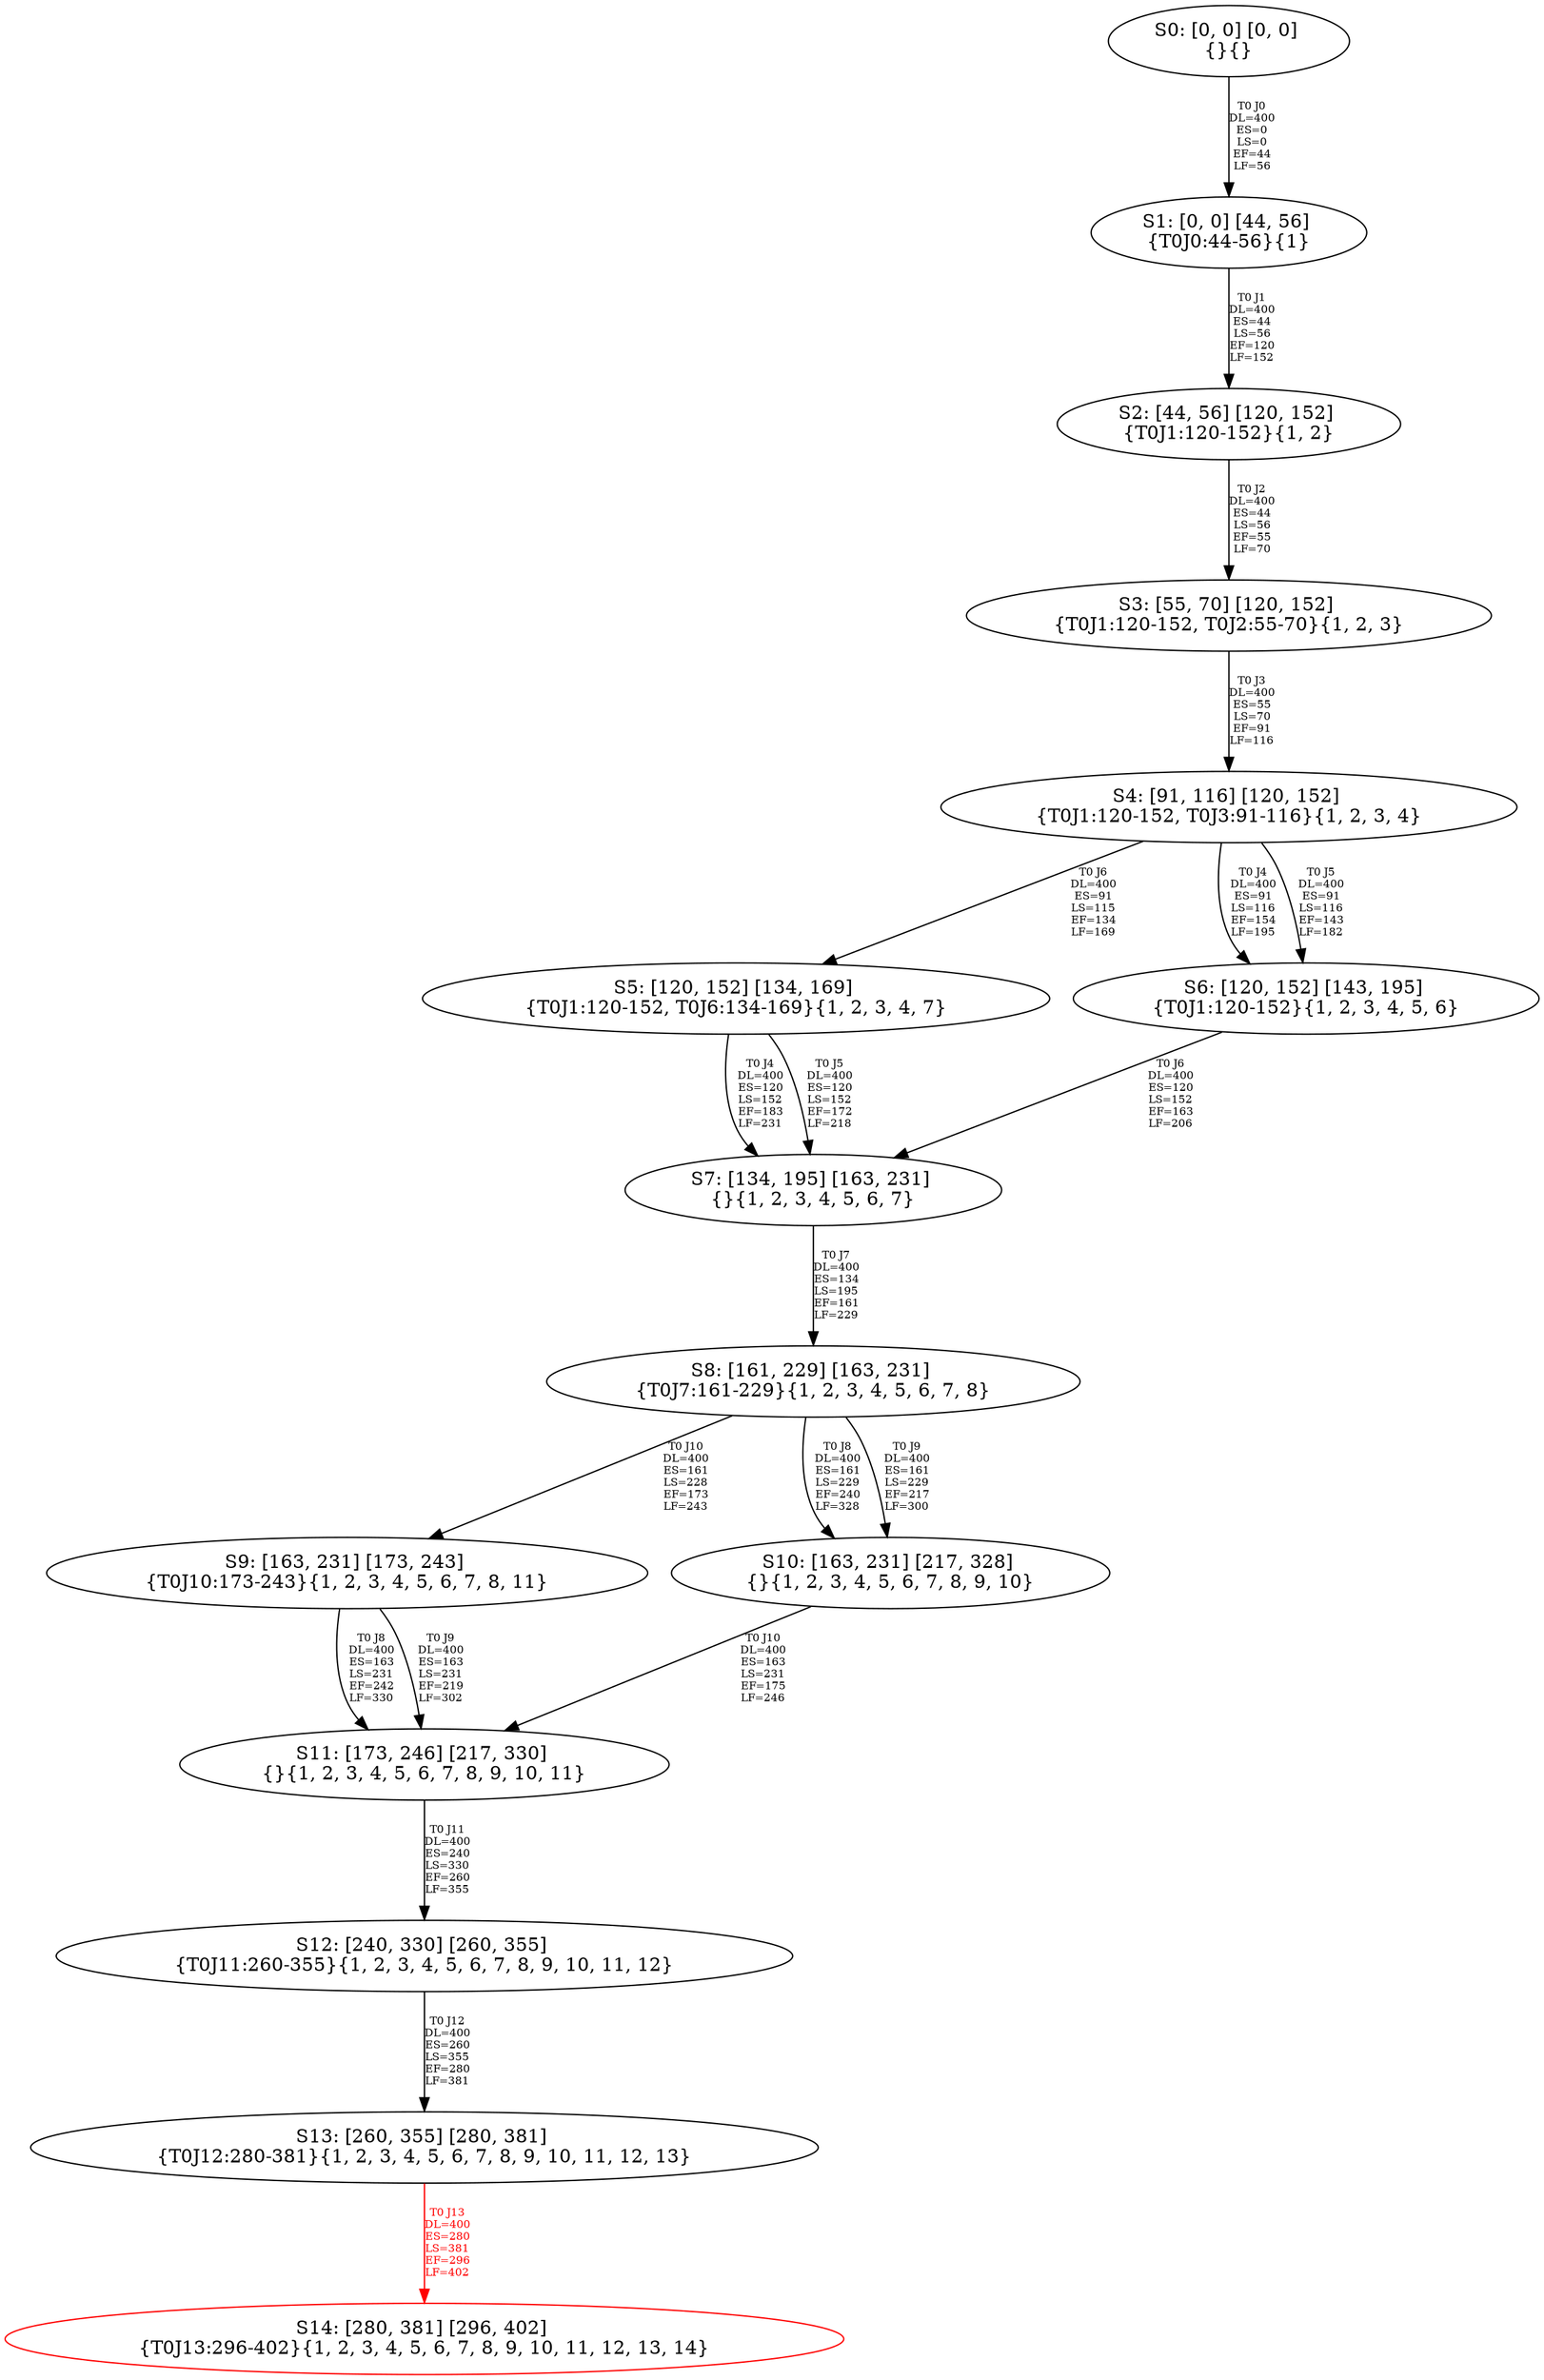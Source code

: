 digraph {
	S0[label="S0: [0, 0] [0, 0] \n{}{}"];
	S1[label="S1: [0, 0] [44, 56] \n{T0J0:44-56}{1}"];
	S2[label="S2: [44, 56] [120, 152] \n{T0J1:120-152}{1, 2}"];
	S3[label="S3: [55, 70] [120, 152] \n{T0J1:120-152, T0J2:55-70}{1, 2, 3}"];
	S4[label="S4: [91, 116] [120, 152] \n{T0J1:120-152, T0J3:91-116}{1, 2, 3, 4}"];
	S5[label="S5: [120, 152] [134, 169] \n{T0J1:120-152, T0J6:134-169}{1, 2, 3, 4, 7}"];
	S6[label="S6: [120, 152] [143, 195] \n{T0J1:120-152}{1, 2, 3, 4, 5, 6}"];
	S7[label="S7: [134, 195] [163, 231] \n{}{1, 2, 3, 4, 5, 6, 7}"];
	S8[label="S8: [161, 229] [163, 231] \n{T0J7:161-229}{1, 2, 3, 4, 5, 6, 7, 8}"];
	S9[label="S9: [163, 231] [173, 243] \n{T0J10:173-243}{1, 2, 3, 4, 5, 6, 7, 8, 11}"];
	S10[label="S10: [163, 231] [217, 328] \n{}{1, 2, 3, 4, 5, 6, 7, 8, 9, 10}"];
	S11[label="S11: [173, 246] [217, 330] \n{}{1, 2, 3, 4, 5, 6, 7, 8, 9, 10, 11}"];
	S12[label="S12: [240, 330] [260, 355] \n{T0J11:260-355}{1, 2, 3, 4, 5, 6, 7, 8, 9, 10, 11, 12}"];
	S13[label="S13: [260, 355] [280, 381] \n{T0J12:280-381}{1, 2, 3, 4, 5, 6, 7, 8, 9, 10, 11, 12, 13}"];
	S14[label="S14: [280, 381] [296, 402] \n{T0J13:296-402}{1, 2, 3, 4, 5, 6, 7, 8, 9, 10, 11, 12, 13, 14}"];
	S0 -> S1[label="T0 J0\nDL=400\nES=0\nLS=0\nEF=44\nLF=56",fontsize=8];
	S1 -> S2[label="T0 J1\nDL=400\nES=44\nLS=56\nEF=120\nLF=152",fontsize=8];
	S2 -> S3[label="T0 J2\nDL=400\nES=44\nLS=56\nEF=55\nLF=70",fontsize=8];
	S3 -> S4[label="T0 J3\nDL=400\nES=55\nLS=70\nEF=91\nLF=116",fontsize=8];
	S4 -> S6[label="T0 J4\nDL=400\nES=91\nLS=116\nEF=154\nLF=195",fontsize=8];
	S4 -> S6[label="T0 J5\nDL=400\nES=91\nLS=116\nEF=143\nLF=182",fontsize=8];
	S4 -> S5[label="T0 J6\nDL=400\nES=91\nLS=115\nEF=134\nLF=169",fontsize=8];
	S5 -> S7[label="T0 J4\nDL=400\nES=120\nLS=152\nEF=183\nLF=231",fontsize=8];
	S5 -> S7[label="T0 J5\nDL=400\nES=120\nLS=152\nEF=172\nLF=218",fontsize=8];
	S6 -> S7[label="T0 J6\nDL=400\nES=120\nLS=152\nEF=163\nLF=206",fontsize=8];
	S7 -> S8[label="T0 J7\nDL=400\nES=134\nLS=195\nEF=161\nLF=229",fontsize=8];
	S8 -> S10[label="T0 J8\nDL=400\nES=161\nLS=229\nEF=240\nLF=328",fontsize=8];
	S8 -> S10[label="T0 J9\nDL=400\nES=161\nLS=229\nEF=217\nLF=300",fontsize=8];
	S8 -> S9[label="T0 J10\nDL=400\nES=161\nLS=228\nEF=173\nLF=243",fontsize=8];
	S9 -> S11[label="T0 J8\nDL=400\nES=163\nLS=231\nEF=242\nLF=330",fontsize=8];
	S9 -> S11[label="T0 J9\nDL=400\nES=163\nLS=231\nEF=219\nLF=302",fontsize=8];
	S10 -> S11[label="T0 J10\nDL=400\nES=163\nLS=231\nEF=175\nLF=246",fontsize=8];
	S11 -> S12[label="T0 J11\nDL=400\nES=240\nLS=330\nEF=260\nLF=355",fontsize=8];
	S12 -> S13[label="T0 J12\nDL=400\nES=260\nLS=355\nEF=280\nLF=381",fontsize=8];
	S13 -> S14[label="T0 J13\nDL=400\nES=280\nLS=381\nEF=296\nLF=402",color=Red,fontcolor=Red,fontsize=8];
S14[color=Red];
}
